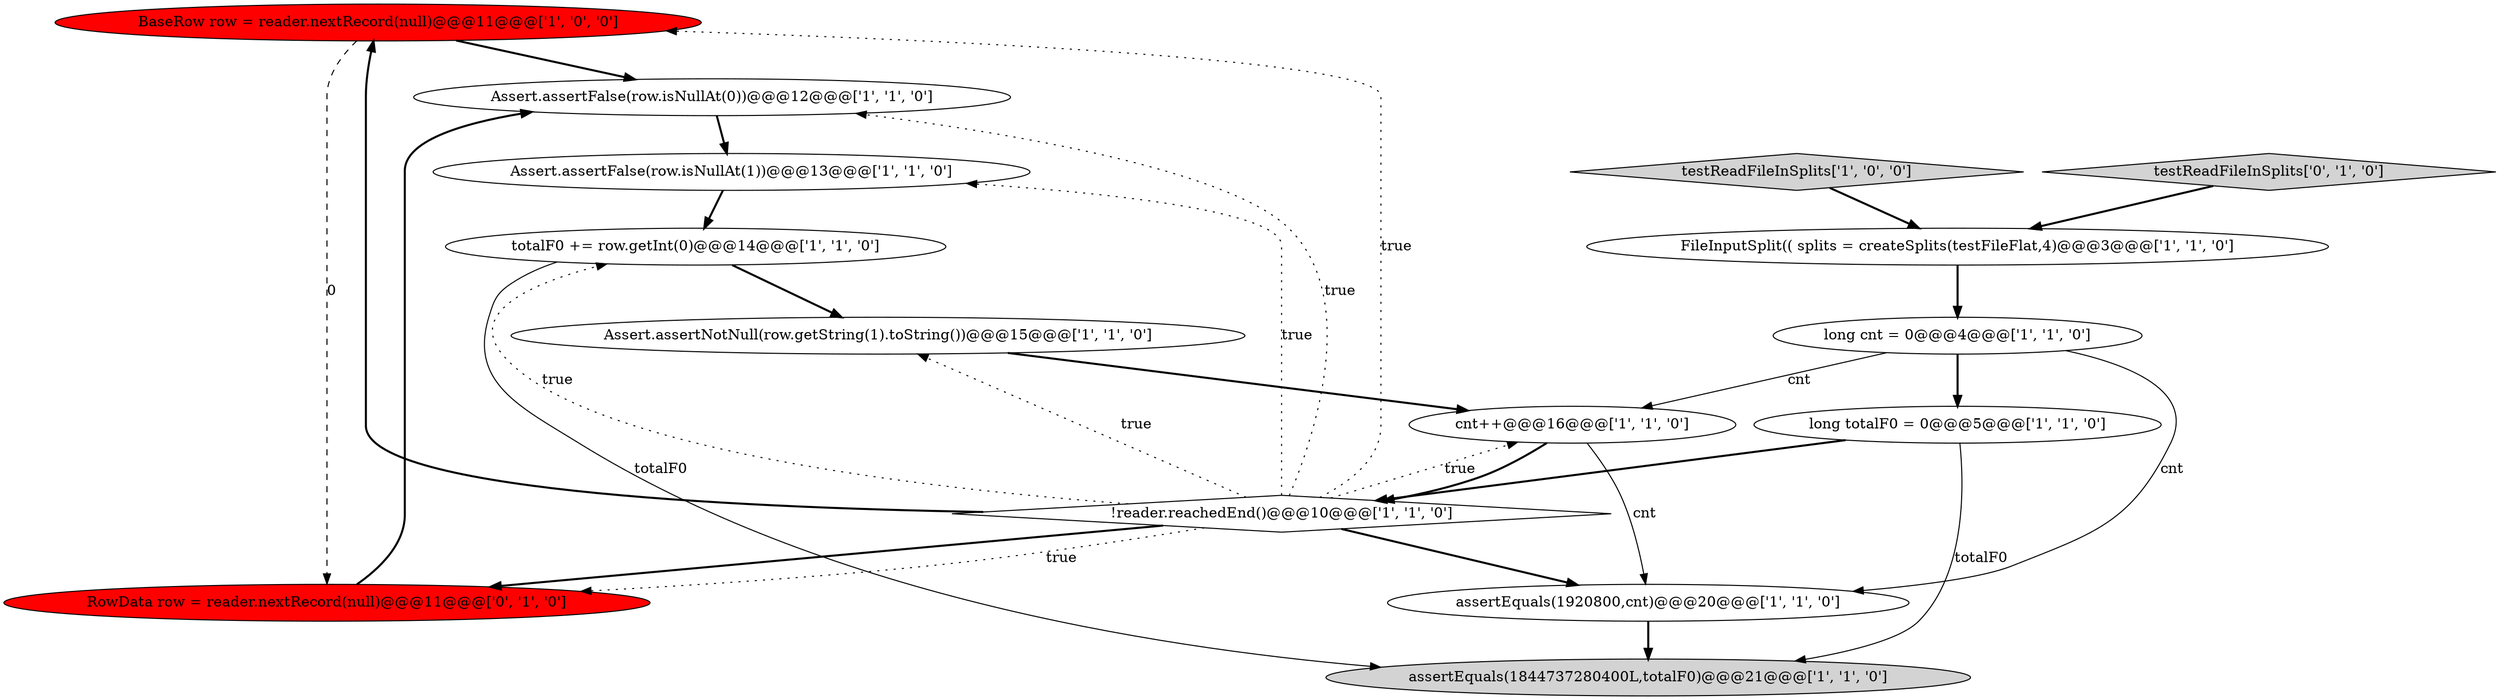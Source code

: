 digraph {
10 [style = filled, label = "BaseRow row = reader.nextRecord(null)@@@11@@@['1', '0', '0']", fillcolor = red, shape = ellipse image = "AAA1AAABBB1BBB"];
1 [style = filled, label = "assertEquals(1920800,cnt)@@@20@@@['1', '1', '0']", fillcolor = white, shape = ellipse image = "AAA0AAABBB1BBB"];
0 [style = filled, label = "FileInputSplit(( splits = createSplits(testFileFlat,4)@@@3@@@['1', '1', '0']", fillcolor = white, shape = ellipse image = "AAA0AAABBB1BBB"];
7 [style = filled, label = "Assert.assertFalse(row.isNullAt(1))@@@13@@@['1', '1', '0']", fillcolor = white, shape = ellipse image = "AAA0AAABBB1BBB"];
3 [style = filled, label = "Assert.assertNotNull(row.getString(1).toString())@@@15@@@['1', '1', '0']", fillcolor = white, shape = ellipse image = "AAA0AAABBB1BBB"];
6 [style = filled, label = "cnt++@@@16@@@['1', '1', '0']", fillcolor = white, shape = ellipse image = "AAA0AAABBB1BBB"];
9 [style = filled, label = "Assert.assertFalse(row.isNullAt(0))@@@12@@@['1', '1', '0']", fillcolor = white, shape = ellipse image = "AAA0AAABBB1BBB"];
5 [style = filled, label = "!reader.reachedEnd()@@@10@@@['1', '1', '0']", fillcolor = white, shape = diamond image = "AAA0AAABBB1BBB"];
13 [style = filled, label = "testReadFileInSplits['0', '1', '0']", fillcolor = lightgray, shape = diamond image = "AAA0AAABBB2BBB"];
14 [style = filled, label = "RowData row = reader.nextRecord(null)@@@11@@@['0', '1', '0']", fillcolor = red, shape = ellipse image = "AAA1AAABBB2BBB"];
8 [style = filled, label = "testReadFileInSplits['1', '0', '0']", fillcolor = lightgray, shape = diamond image = "AAA0AAABBB1BBB"];
11 [style = filled, label = "totalF0 += row.getInt(0)@@@14@@@['1', '1', '0']", fillcolor = white, shape = ellipse image = "AAA0AAABBB1BBB"];
2 [style = filled, label = "long cnt = 0@@@4@@@['1', '1', '0']", fillcolor = white, shape = ellipse image = "AAA0AAABBB1BBB"];
12 [style = filled, label = "assertEquals(1844737280400L,totalF0)@@@21@@@['1', '1', '0']", fillcolor = lightgray, shape = ellipse image = "AAA0AAABBB1BBB"];
4 [style = filled, label = "long totalF0 = 0@@@5@@@['1', '1', '0']", fillcolor = white, shape = ellipse image = "AAA0AAABBB1BBB"];
5->10 [style = bold, label=""];
5->14 [style = dotted, label="true"];
7->11 [style = bold, label=""];
4->12 [style = solid, label="totalF0"];
5->10 [style = dotted, label="true"];
0->2 [style = bold, label=""];
5->6 [style = dotted, label="true"];
3->6 [style = bold, label=""];
5->14 [style = bold, label=""];
5->3 [style = dotted, label="true"];
9->7 [style = bold, label=""];
2->4 [style = bold, label=""];
8->0 [style = bold, label=""];
2->6 [style = solid, label="cnt"];
5->1 [style = bold, label=""];
6->5 [style = bold, label=""];
5->11 [style = dotted, label="true"];
6->1 [style = solid, label="cnt"];
11->3 [style = bold, label=""];
5->7 [style = dotted, label="true"];
1->12 [style = bold, label=""];
2->1 [style = solid, label="cnt"];
5->9 [style = dotted, label="true"];
14->9 [style = bold, label=""];
10->9 [style = bold, label=""];
11->12 [style = solid, label="totalF0"];
4->5 [style = bold, label=""];
10->14 [style = dashed, label="0"];
13->0 [style = bold, label=""];
}
